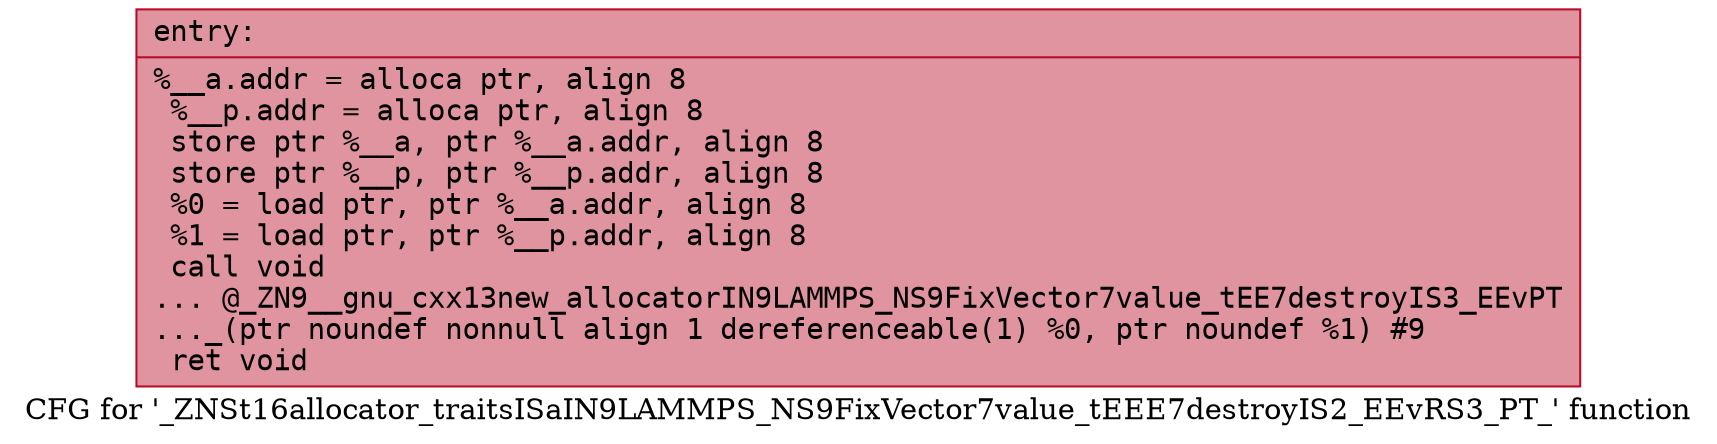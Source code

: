 digraph "CFG for '_ZNSt16allocator_traitsISaIN9LAMMPS_NS9FixVector7value_tEEE7destroyIS2_EEvRS3_PT_' function" {
	label="CFG for '_ZNSt16allocator_traitsISaIN9LAMMPS_NS9FixVector7value_tEEE7destroyIS2_EEvRS3_PT_' function";

	Node0x563495794340 [shape=record,color="#b70d28ff", style=filled, fillcolor="#b70d2870" fontname="Courier",label="{entry:\l|  %__a.addr = alloca ptr, align 8\l  %__p.addr = alloca ptr, align 8\l  store ptr %__a, ptr %__a.addr, align 8\l  store ptr %__p, ptr %__p.addr, align 8\l  %0 = load ptr, ptr %__a.addr, align 8\l  %1 = load ptr, ptr %__p.addr, align 8\l  call void\l... @_ZN9__gnu_cxx13new_allocatorIN9LAMMPS_NS9FixVector7value_tEE7destroyIS3_EEvPT\l..._(ptr noundef nonnull align 1 dereferenceable(1) %0, ptr noundef %1) #9\l  ret void\l}"];
}
